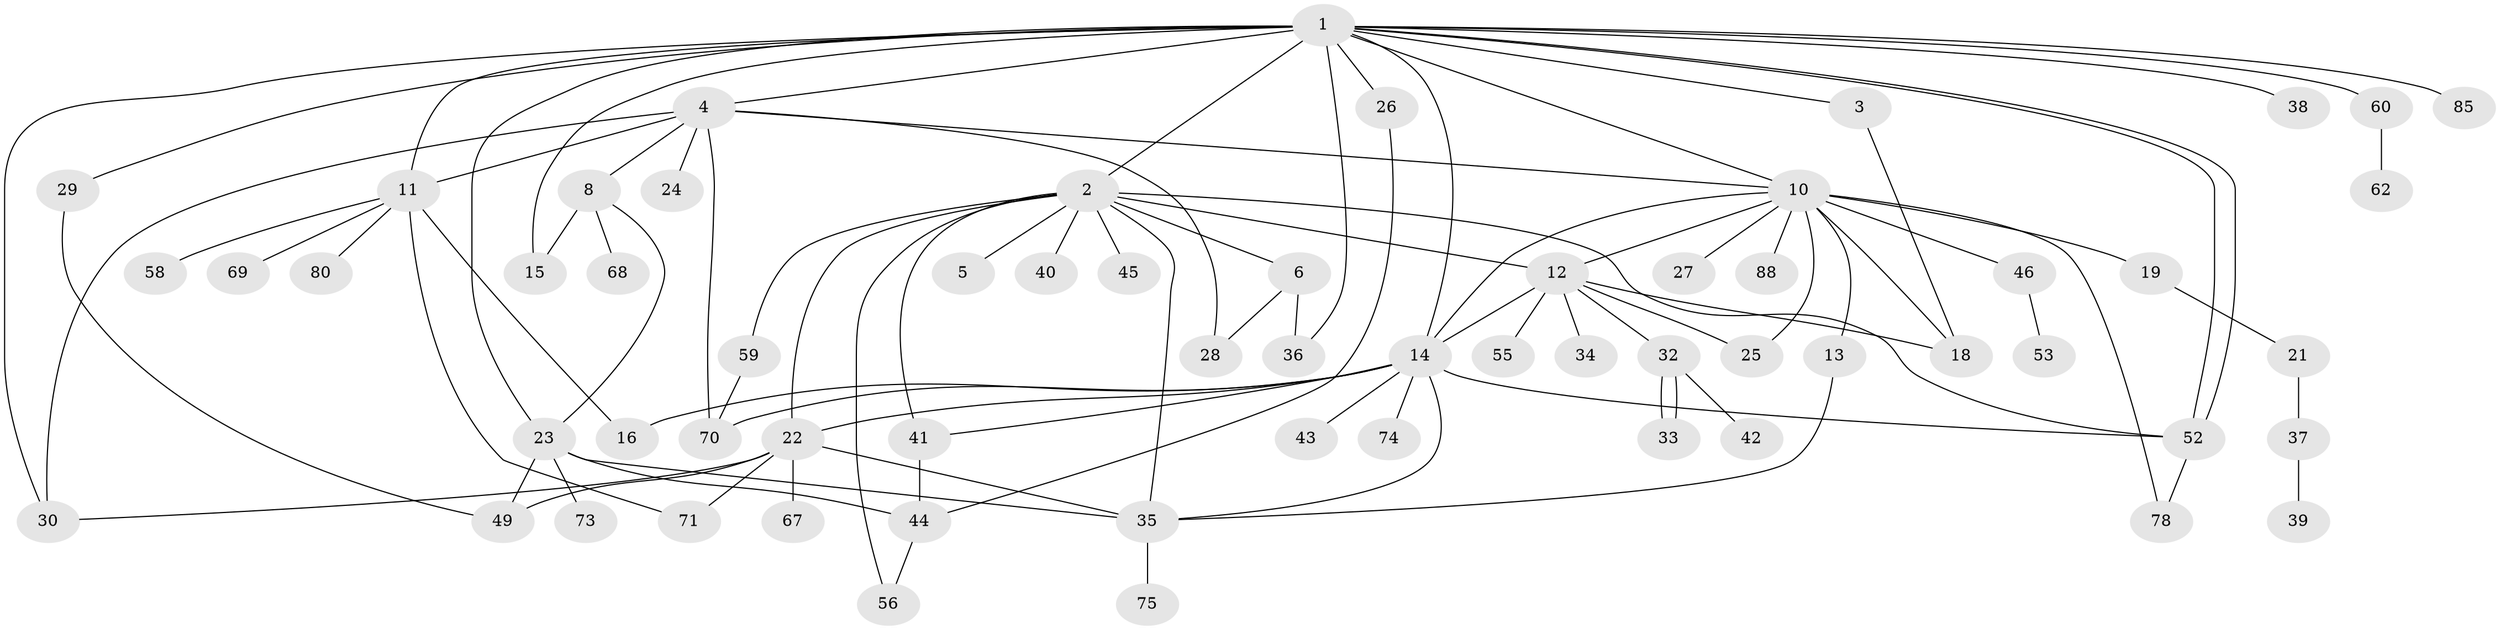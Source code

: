 // Generated by graph-tools (version 1.1) at 2025/23/03/03/25 07:23:50]
// undirected, 62 vertices, 95 edges
graph export_dot {
graph [start="1"]
  node [color=gray90,style=filled];
  1 [super="+9"];
  2 [super="+7"];
  3 [super="+72"];
  4 [super="+77"];
  5;
  6 [super="+63"];
  8;
  10 [super="+31"];
  11 [super="+65"];
  12 [super="+47"];
  13;
  14 [super="+20"];
  15 [super="+17"];
  16;
  18 [super="+76"];
  19;
  21;
  22 [super="+61"];
  23 [super="+54"];
  24;
  25 [super="+48"];
  26;
  27;
  28 [super="+87"];
  29;
  30 [super="+50"];
  32;
  33 [super="+64"];
  34;
  35;
  36;
  37 [super="+51"];
  38;
  39;
  40;
  41 [super="+81"];
  42;
  43;
  44 [super="+86"];
  45 [super="+82"];
  46;
  49 [super="+57"];
  52 [super="+66"];
  53;
  55;
  56;
  58;
  59 [super="+84"];
  60 [super="+79"];
  62;
  67;
  68;
  69;
  70 [super="+83"];
  71;
  73;
  74;
  75;
  78;
  80;
  85;
  88;
  1 -- 2;
  1 -- 3;
  1 -- 4;
  1 -- 11 [weight=3];
  1 -- 14;
  1 -- 15;
  1 -- 26;
  1 -- 29;
  1 -- 30 [weight=2];
  1 -- 38;
  1 -- 52 [weight=2];
  1 -- 52;
  1 -- 36;
  1 -- 10;
  1 -- 85;
  1 -- 60;
  1 -- 23;
  2 -- 5;
  2 -- 6;
  2 -- 12;
  2 -- 22;
  2 -- 40;
  2 -- 41;
  2 -- 45;
  2 -- 52;
  2 -- 56;
  2 -- 59;
  2 -- 35;
  3 -- 18;
  4 -- 8;
  4 -- 24;
  4 -- 28;
  4 -- 30;
  4 -- 70;
  4 -- 11;
  4 -- 10;
  6 -- 28;
  6 -- 36;
  8 -- 23;
  8 -- 68;
  8 -- 15;
  10 -- 12;
  10 -- 13;
  10 -- 14;
  10 -- 18;
  10 -- 19;
  10 -- 25;
  10 -- 27;
  10 -- 46;
  10 -- 78;
  10 -- 88;
  11 -- 16;
  11 -- 58;
  11 -- 69;
  11 -- 80;
  11 -- 71;
  12 -- 14;
  12 -- 25;
  12 -- 32;
  12 -- 34;
  12 -- 55;
  12 -- 18;
  13 -- 35;
  14 -- 16;
  14 -- 35;
  14 -- 41;
  14 -- 43;
  14 -- 52;
  14 -- 74;
  14 -- 22;
  14 -- 70;
  19 -- 21;
  21 -- 37;
  22 -- 30;
  22 -- 35;
  22 -- 49;
  22 -- 67;
  22 -- 71;
  23 -- 35;
  23 -- 49;
  23 -- 73;
  23 -- 44;
  26 -- 44;
  29 -- 49;
  32 -- 33;
  32 -- 33;
  32 -- 42;
  35 -- 75;
  37 -- 39;
  41 -- 44;
  44 -- 56;
  46 -- 53;
  52 -- 78;
  59 -- 70;
  60 -- 62;
}
